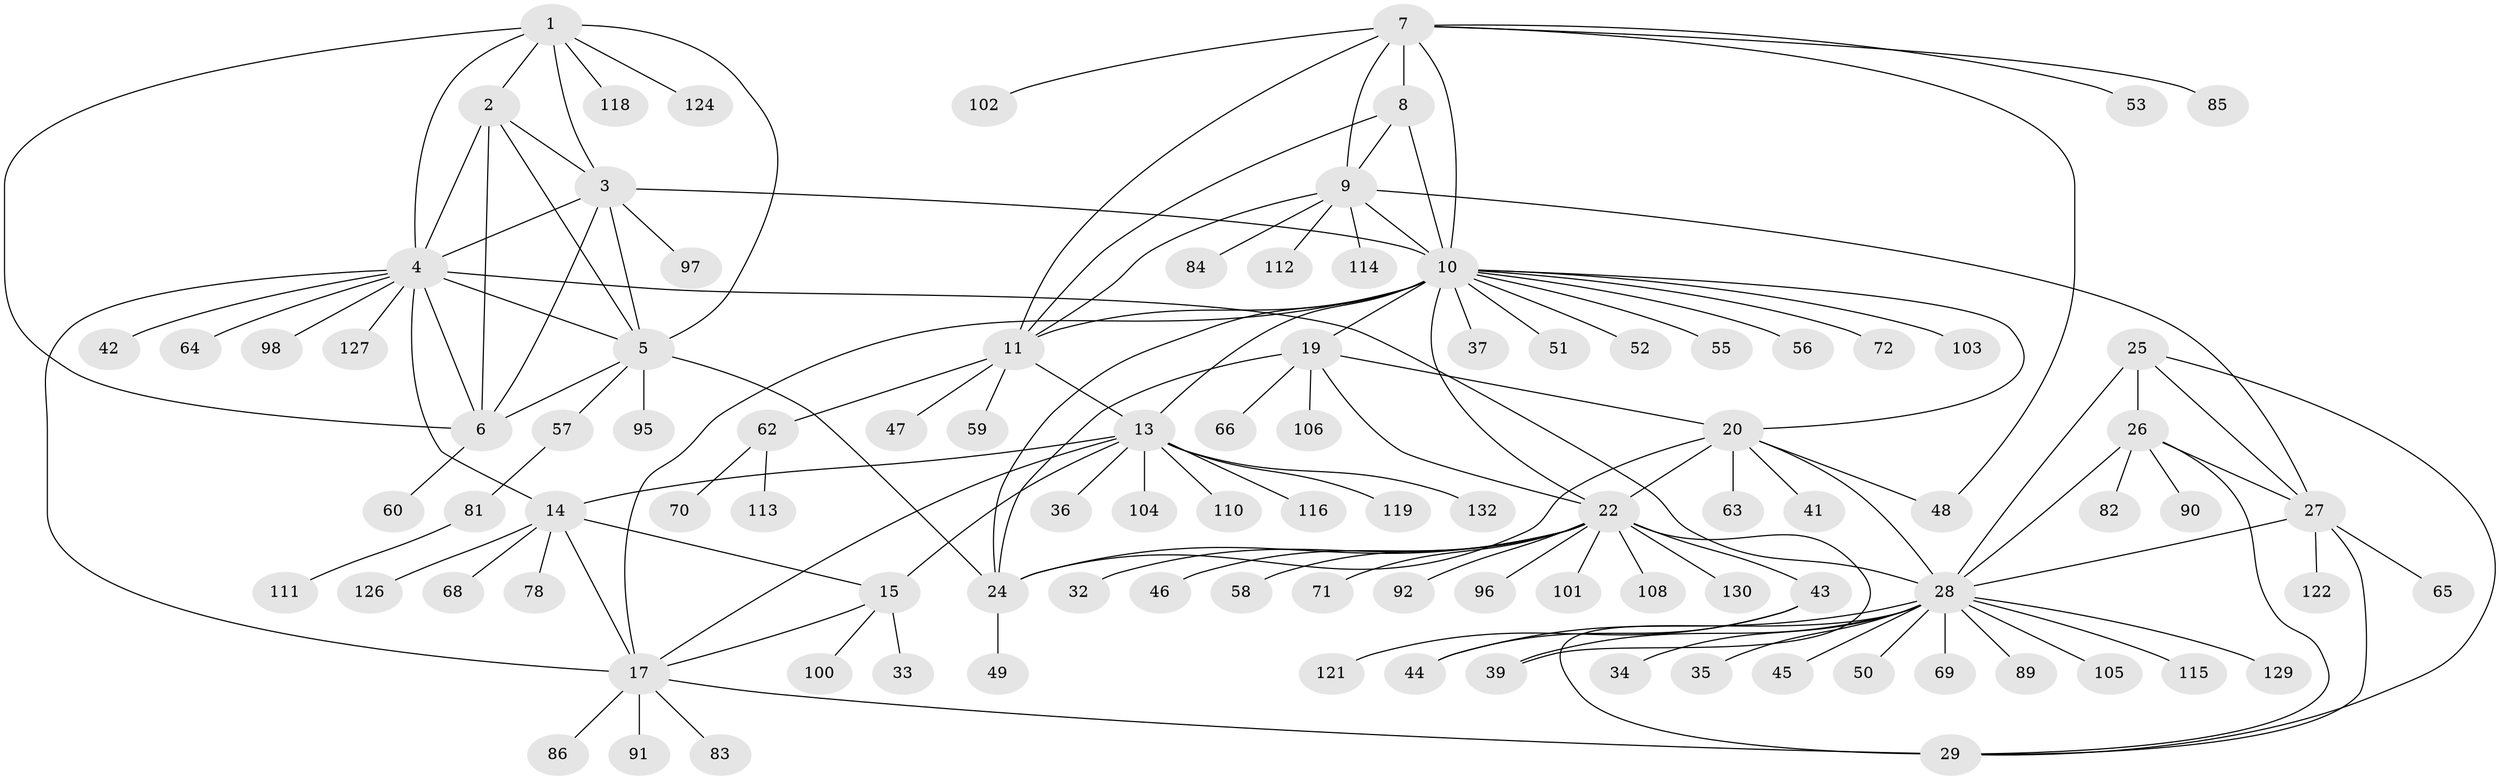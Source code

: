// Generated by graph-tools (version 1.1) at 2025/24/03/03/25 07:24:10]
// undirected, 100 vertices, 141 edges
graph export_dot {
graph [start="1"]
  node [color=gray90,style=filled];
  1 [super="+76"];
  2 [super="+131"];
  3 [super="+94"];
  4 [super="+125"];
  5 [super="+99"];
  6 [super="+75"];
  7 [super="+38"];
  8;
  9 [super="+12"];
  10 [super="+21"];
  11 [super="+31"];
  13 [super="+77"];
  14 [super="+16"];
  15 [super="+67"];
  17 [super="+18"];
  19 [super="+88"];
  20 [super="+80"];
  22 [super="+23"];
  24 [super="+61"];
  25 [super="+120"];
  26 [super="+109"];
  27 [super="+73"];
  28 [super="+30"];
  29 [super="+54"];
  32;
  33;
  34;
  35 [super="+40"];
  36;
  37;
  39;
  41;
  42 [super="+74"];
  43 [super="+107"];
  44;
  45;
  46;
  47;
  48;
  49;
  50;
  51;
  52;
  53;
  55;
  56;
  57;
  58;
  59;
  60;
  62 [super="+79"];
  63;
  64;
  65;
  66;
  68;
  69;
  70;
  71;
  72;
  78 [super="+128"];
  81;
  82;
  83 [super="+93"];
  84 [super="+117"];
  85 [super="+87"];
  86;
  89;
  90;
  91;
  92;
  95;
  96;
  97;
  98;
  100;
  101;
  102;
  103;
  104;
  105;
  106;
  108;
  110;
  111;
  112;
  113;
  114;
  115;
  116 [super="+123"];
  118;
  119;
  121;
  122;
  124;
  126;
  127;
  129;
  130;
  132;
  1 -- 2;
  1 -- 3;
  1 -- 4;
  1 -- 5;
  1 -- 6;
  1 -- 118;
  1 -- 124;
  2 -- 3;
  2 -- 4;
  2 -- 5;
  2 -- 6;
  3 -- 4;
  3 -- 5;
  3 -- 6;
  3 -- 10;
  3 -- 97;
  4 -- 5;
  4 -- 6;
  4 -- 17;
  4 -- 28;
  4 -- 42;
  4 -- 64;
  4 -- 98;
  4 -- 127;
  4 -- 14;
  5 -- 6;
  5 -- 24 [weight=2];
  5 -- 57;
  5 -- 95;
  6 -- 60;
  7 -- 8;
  7 -- 9 [weight=2];
  7 -- 10;
  7 -- 11;
  7 -- 48;
  7 -- 53;
  7 -- 85;
  7 -- 102;
  8 -- 9 [weight=2];
  8 -- 10;
  8 -- 11;
  9 -- 10 [weight=2];
  9 -- 11 [weight=2];
  9 -- 84;
  9 -- 112;
  9 -- 114;
  9 -- 27;
  10 -- 11;
  10 -- 13;
  10 -- 37;
  10 -- 103;
  10 -- 72;
  10 -- 17;
  10 -- 19;
  10 -- 20;
  10 -- 51;
  10 -- 52;
  10 -- 55;
  10 -- 22 [weight=2];
  10 -- 56;
  10 -- 24;
  11 -- 47;
  11 -- 59;
  11 -- 62;
  11 -- 13;
  13 -- 14 [weight=2];
  13 -- 15;
  13 -- 17 [weight=2];
  13 -- 36;
  13 -- 104;
  13 -- 116;
  13 -- 119;
  13 -- 132;
  13 -- 110;
  14 -- 15 [weight=2];
  14 -- 17 [weight=4];
  14 -- 68;
  14 -- 78;
  14 -- 126;
  15 -- 17 [weight=2];
  15 -- 33;
  15 -- 100;
  17 -- 86;
  17 -- 29;
  17 -- 83;
  17 -- 91;
  19 -- 20;
  19 -- 22 [weight=2];
  19 -- 24;
  19 -- 66;
  19 -- 106;
  20 -- 22 [weight=2];
  20 -- 24;
  20 -- 41;
  20 -- 48;
  20 -- 63;
  20 -- 28;
  22 -- 24 [weight=2];
  22 -- 32;
  22 -- 39;
  22 -- 46;
  22 -- 58;
  22 -- 101;
  22 -- 108;
  22 -- 96;
  22 -- 130;
  22 -- 71;
  22 -- 43;
  22 -- 92;
  24 -- 49;
  25 -- 26;
  25 -- 27;
  25 -- 28 [weight=2];
  25 -- 29;
  26 -- 27;
  26 -- 28 [weight=2];
  26 -- 29;
  26 -- 82;
  26 -- 90;
  27 -- 28 [weight=2];
  27 -- 29;
  27 -- 65;
  27 -- 122;
  28 -- 29 [weight=2];
  28 -- 34;
  28 -- 35;
  28 -- 45;
  28 -- 50;
  28 -- 69;
  28 -- 89;
  28 -- 105;
  28 -- 115;
  28 -- 129;
  28 -- 39;
  28 -- 44;
  43 -- 44;
  43 -- 121;
  57 -- 81;
  62 -- 70;
  62 -- 113;
  81 -- 111;
}
